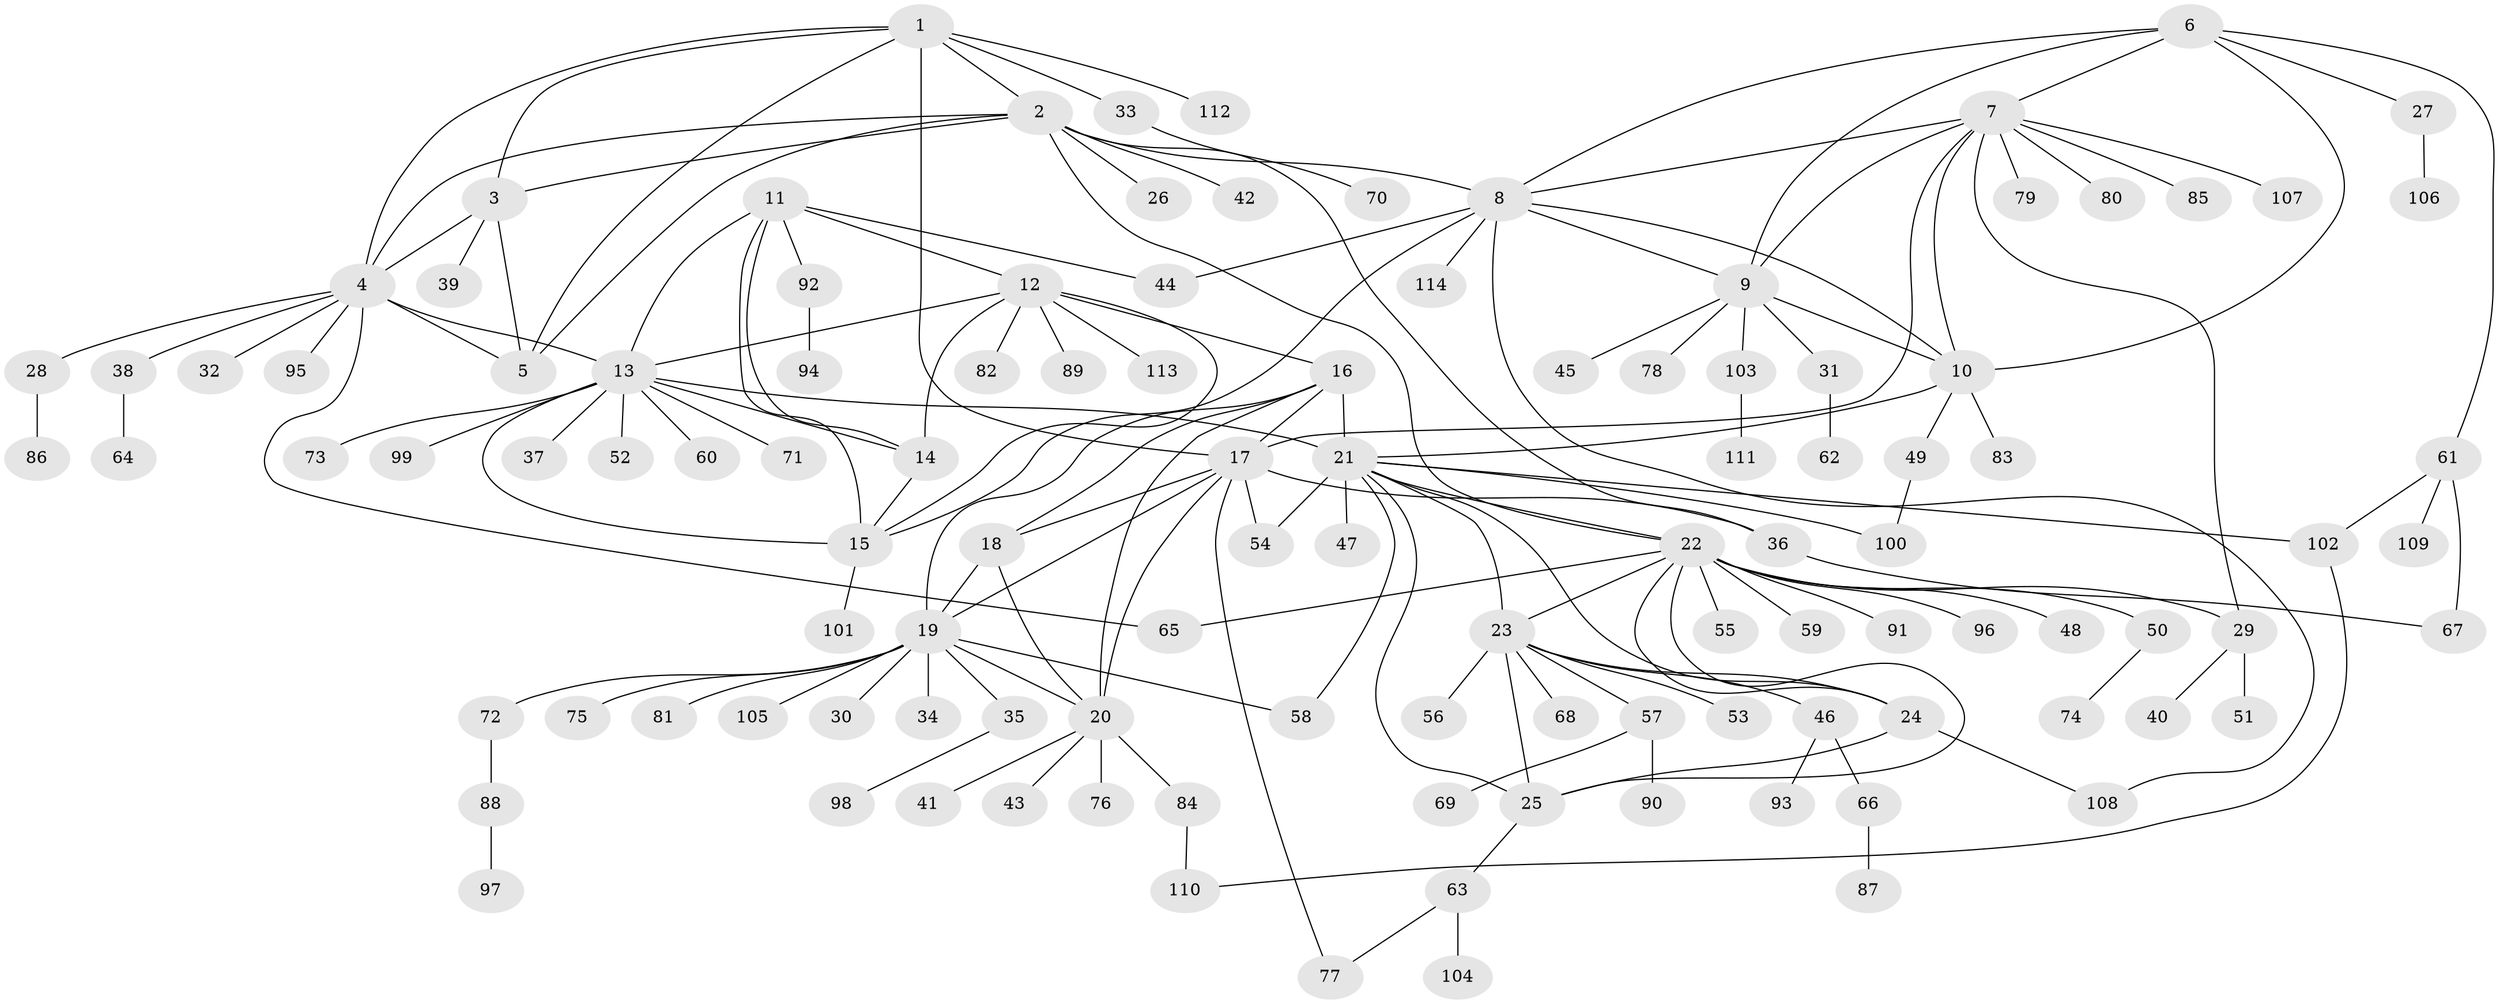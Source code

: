// Generated by graph-tools (version 1.1) at 2025/15/03/09/25 04:15:44]
// undirected, 114 vertices, 161 edges
graph export_dot {
graph [start="1"]
  node [color=gray90,style=filled];
  1;
  2;
  3;
  4;
  5;
  6;
  7;
  8;
  9;
  10;
  11;
  12;
  13;
  14;
  15;
  16;
  17;
  18;
  19;
  20;
  21;
  22;
  23;
  24;
  25;
  26;
  27;
  28;
  29;
  30;
  31;
  32;
  33;
  34;
  35;
  36;
  37;
  38;
  39;
  40;
  41;
  42;
  43;
  44;
  45;
  46;
  47;
  48;
  49;
  50;
  51;
  52;
  53;
  54;
  55;
  56;
  57;
  58;
  59;
  60;
  61;
  62;
  63;
  64;
  65;
  66;
  67;
  68;
  69;
  70;
  71;
  72;
  73;
  74;
  75;
  76;
  77;
  78;
  79;
  80;
  81;
  82;
  83;
  84;
  85;
  86;
  87;
  88;
  89;
  90;
  91;
  92;
  93;
  94;
  95;
  96;
  97;
  98;
  99;
  100;
  101;
  102;
  103;
  104;
  105;
  106;
  107;
  108;
  109;
  110;
  111;
  112;
  113;
  114;
  1 -- 2;
  1 -- 3;
  1 -- 4;
  1 -- 5;
  1 -- 17;
  1 -- 33;
  1 -- 112;
  2 -- 3;
  2 -- 4;
  2 -- 5;
  2 -- 8;
  2 -- 22;
  2 -- 26;
  2 -- 36;
  2 -- 42;
  3 -- 4;
  3 -- 5;
  3 -- 39;
  4 -- 5;
  4 -- 13;
  4 -- 28;
  4 -- 32;
  4 -- 38;
  4 -- 65;
  4 -- 95;
  6 -- 7;
  6 -- 8;
  6 -- 9;
  6 -- 10;
  6 -- 27;
  6 -- 61;
  7 -- 8;
  7 -- 9;
  7 -- 10;
  7 -- 17;
  7 -- 29;
  7 -- 79;
  7 -- 80;
  7 -- 85;
  7 -- 107;
  8 -- 9;
  8 -- 10;
  8 -- 15;
  8 -- 44;
  8 -- 108;
  8 -- 114;
  9 -- 10;
  9 -- 31;
  9 -- 45;
  9 -- 78;
  9 -- 103;
  10 -- 21;
  10 -- 49;
  10 -- 83;
  11 -- 12;
  11 -- 13;
  11 -- 14;
  11 -- 15;
  11 -- 44;
  11 -- 92;
  12 -- 13;
  12 -- 14;
  12 -- 15;
  12 -- 16;
  12 -- 82;
  12 -- 89;
  12 -- 113;
  13 -- 14;
  13 -- 15;
  13 -- 21;
  13 -- 37;
  13 -- 52;
  13 -- 60;
  13 -- 71;
  13 -- 73;
  13 -- 99;
  14 -- 15;
  15 -- 101;
  16 -- 17;
  16 -- 18;
  16 -- 19;
  16 -- 20;
  16 -- 21;
  17 -- 18;
  17 -- 19;
  17 -- 20;
  17 -- 36;
  17 -- 54;
  17 -- 77;
  18 -- 19;
  18 -- 20;
  19 -- 20;
  19 -- 30;
  19 -- 34;
  19 -- 35;
  19 -- 58;
  19 -- 72;
  19 -- 75;
  19 -- 81;
  19 -- 105;
  20 -- 41;
  20 -- 43;
  20 -- 76;
  20 -- 84;
  21 -- 22;
  21 -- 23;
  21 -- 24;
  21 -- 25;
  21 -- 47;
  21 -- 54;
  21 -- 58;
  21 -- 100;
  21 -- 102;
  22 -- 23;
  22 -- 24;
  22 -- 25;
  22 -- 29;
  22 -- 48;
  22 -- 50;
  22 -- 55;
  22 -- 59;
  22 -- 65;
  22 -- 91;
  22 -- 96;
  23 -- 24;
  23 -- 25;
  23 -- 46;
  23 -- 53;
  23 -- 56;
  23 -- 57;
  23 -- 68;
  24 -- 25;
  24 -- 108;
  25 -- 63;
  27 -- 106;
  28 -- 86;
  29 -- 40;
  29 -- 51;
  31 -- 62;
  33 -- 70;
  35 -- 98;
  36 -- 67;
  38 -- 64;
  46 -- 66;
  46 -- 93;
  49 -- 100;
  50 -- 74;
  57 -- 69;
  57 -- 90;
  61 -- 67;
  61 -- 102;
  61 -- 109;
  63 -- 77;
  63 -- 104;
  66 -- 87;
  72 -- 88;
  84 -- 110;
  88 -- 97;
  92 -- 94;
  102 -- 110;
  103 -- 111;
}
